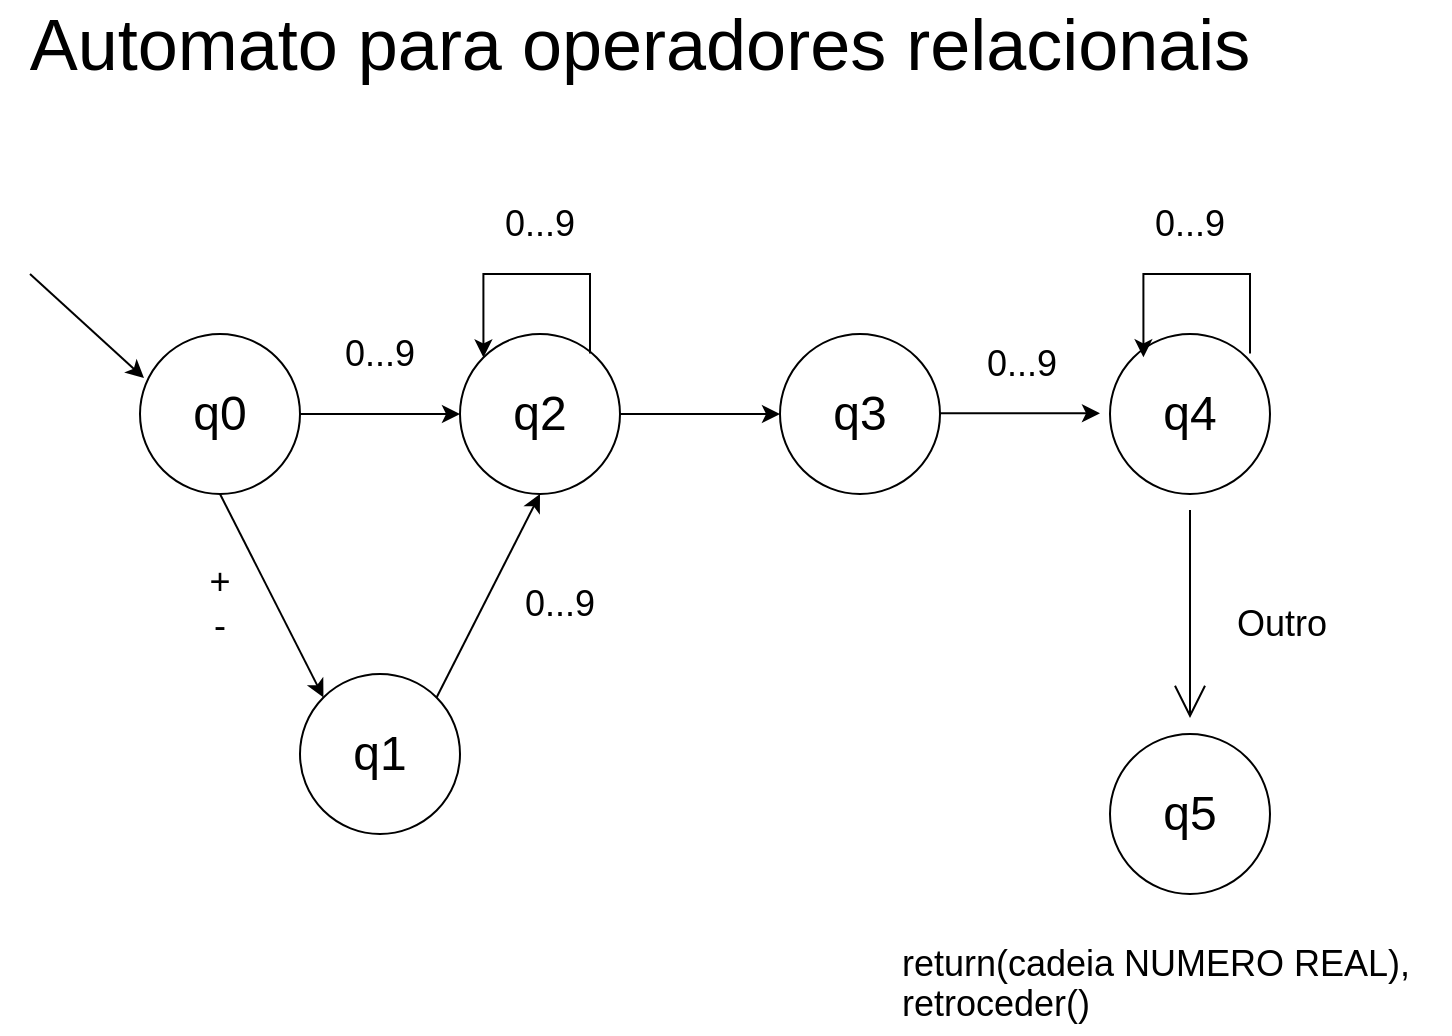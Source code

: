 <mxfile version="18.0.6" type="device"><diagram id="k-xO20qY_OcDulJQbsgA" name="Página-1"><mxGraphModel dx="1330" dy="1376" grid="1" gridSize="10" guides="1" tooltips="1" connect="1" arrows="1" fold="1" page="1" pageScale="1" pageWidth="827" pageHeight="1169" math="0" shadow="0"><root><mxCell id="0"/><mxCell id="1" parent="0"/><mxCell id="ZyzuRHxb8MrdV4X4LxsM-8" value="" style="edgeStyle=orthogonalEdgeStyle;rounded=0;orthogonalLoop=1;jettySize=auto;html=1;" parent="1" source="ZyzuRHxb8MrdV4X4LxsM-6" target="ZyzuRHxb8MrdV4X4LxsM-7" edge="1"><mxGeometry relative="1" as="geometry"/></mxCell><mxCell id="ZyzuRHxb8MrdV4X4LxsM-6" value="" style="ellipse;whiteSpace=wrap;html=1;aspect=fixed;" parent="1" vertex="1"><mxGeometry x="159" y="250" width="80" height="80" as="geometry"/></mxCell><mxCell id="ZyzuRHxb8MrdV4X4LxsM-16" value="" style="edgeStyle=orthogonalEdgeStyle;rounded=0;orthogonalLoop=1;jettySize=auto;html=1;fontSize=24;" parent="1" source="ZyzuRHxb8MrdV4X4LxsM-7" target="ZyzuRHxb8MrdV4X4LxsM-15" edge="1"><mxGeometry relative="1" as="geometry"/></mxCell><mxCell id="ZyzuRHxb8MrdV4X4LxsM-7" value="" style="ellipse;whiteSpace=wrap;html=1;aspect=fixed;" parent="1" vertex="1"><mxGeometry x="319" y="250" width="80" height="80" as="geometry"/></mxCell><mxCell id="ZyzuRHxb8MrdV4X4LxsM-10" value="" style="endArrow=classic;html=1;rounded=0;entryX=0.025;entryY=0.275;entryDx=0;entryDy=0;entryPerimeter=0;" parent="1" target="ZyzuRHxb8MrdV4X4LxsM-6" edge="1"><mxGeometry width="50" height="50" relative="1" as="geometry"><mxPoint x="104" y="220" as="sourcePoint"/><mxPoint x="229" y="260" as="targetPoint"/></mxGeometry></mxCell><mxCell id="ZyzuRHxb8MrdV4X4LxsM-12" value="&lt;font style=&quot;font-size: 24px;&quot;&gt;q0&lt;/font&gt;" style="text;html=1;strokeColor=none;fillColor=none;align=center;verticalAlign=middle;whiteSpace=wrap;rounded=0;" parent="1" vertex="1"><mxGeometry x="169" y="275" width="60" height="30" as="geometry"/></mxCell><mxCell id="ZyzuRHxb8MrdV4X4LxsM-15" value="" style="ellipse;whiteSpace=wrap;html=1;aspect=fixed;" parent="1" vertex="1"><mxGeometry x="479" y="250" width="80" height="80" as="geometry"/></mxCell><mxCell id="ZyzuRHxb8MrdV4X4LxsM-13" value="&lt;font style=&quot;font-size: 24px;&quot;&gt;q2&lt;/font&gt;" style="text;html=1;strokeColor=none;fillColor=none;align=center;verticalAlign=middle;whiteSpace=wrap;rounded=0;" parent="1" vertex="1"><mxGeometry x="329" y="275" width="60" height="30" as="geometry"/></mxCell><mxCell id="ZyzuRHxb8MrdV4X4LxsM-24" value="&lt;font style=&quot;font-size: 24px;&quot;&gt;q3&lt;/font&gt;" style="text;html=1;strokeColor=none;fillColor=none;align=center;verticalAlign=middle;whiteSpace=wrap;rounded=0;" parent="1" vertex="1"><mxGeometry x="489" y="275" width="60" height="30" as="geometry"/></mxCell><mxCell id="cR7s-xp0T8hH0WgQLpEf-39" value="" style="endArrow=classic;html=1;rounded=0;exitX=0.5;exitY=1;exitDx=0;exitDy=0;entryX=0;entryY=0;entryDx=0;entryDy=0;" parent="1" source="ZyzuRHxb8MrdV4X4LxsM-6" target="cR7s-xp0T8hH0WgQLpEf-40" edge="1"><mxGeometry width="50" height="50" relative="1" as="geometry"><mxPoint x="184.0" y="330.0" as="sourcePoint"/><mxPoint x="244" y="620" as="targetPoint"/></mxGeometry></mxCell><mxCell id="cR7s-xp0T8hH0WgQLpEf-40" value="" style="ellipse;whiteSpace=wrap;html=1;aspect=fixed;" parent="1" vertex="1"><mxGeometry x="239" y="420" width="80" height="80" as="geometry"/></mxCell><mxCell id="cR7s-xp0T8hH0WgQLpEf-42" value="&lt;font style=&quot;font-size: 24px;&quot;&gt;q1&lt;/font&gt;" style="text;html=1;strokeColor=none;fillColor=none;align=center;verticalAlign=middle;whiteSpace=wrap;rounded=0;" parent="1" vertex="1"><mxGeometry x="249" y="445" width="60" height="30" as="geometry"/></mxCell><mxCell id="cR7s-xp0T8hH0WgQLpEf-49" value="&lt;font style=&quot;font-size: 36px;&quot;&gt;Automato para operadores relacionais&amp;nbsp;&lt;/font&gt;" style="text;html=1;strokeColor=none;fillColor=none;align=center;verticalAlign=middle;whiteSpace=wrap;rounded=0;" parent="1" vertex="1"><mxGeometry x="89" y="90" width="650" height="30" as="geometry"/></mxCell><mxCell id="I6xtOKOSjGeeYeldycJy-1" value="" style="endArrow=classic;html=1;rounded=0;exitX=1;exitY=0;exitDx=0;exitDy=0;entryX=0.5;entryY=1;entryDx=0;entryDy=0;" edge="1" parent="1" source="cR7s-xp0T8hH0WgQLpEf-40" target="ZyzuRHxb8MrdV4X4LxsM-7"><mxGeometry width="50" height="50" relative="1" as="geometry"><mxPoint x="247" y="340" as="sourcePoint"/><mxPoint x="320.68" y="427.36" as="targetPoint"/></mxGeometry></mxCell><mxCell id="I6xtOKOSjGeeYeldycJy-2" value="" style="edgeStyle=orthogonalEdgeStyle;rounded=0;orthogonalLoop=1;jettySize=auto;html=1;fontSize=24;" edge="1" parent="1"><mxGeometry relative="1" as="geometry"><mxPoint x="559.0" y="289.63" as="sourcePoint"/><mxPoint x="639" y="289.63" as="targetPoint"/></mxGeometry></mxCell><mxCell id="I6xtOKOSjGeeYeldycJy-6" value="" style="edgeStyle=none;curved=1;rounded=0;orthogonalLoop=1;jettySize=auto;html=1;endArrow=open;startSize=14;endSize=14;sourcePerimeterSpacing=8;targetPerimeterSpacing=8;" edge="1" parent="1" source="I6xtOKOSjGeeYeldycJy-3" target="I6xtOKOSjGeeYeldycJy-5"><mxGeometry relative="1" as="geometry"/></mxCell><mxCell id="I6xtOKOSjGeeYeldycJy-3" value="" style="ellipse;whiteSpace=wrap;html=1;aspect=fixed;" vertex="1" parent="1"><mxGeometry x="644" y="250" width="80" height="80" as="geometry"/></mxCell><mxCell id="I6xtOKOSjGeeYeldycJy-4" value="&lt;font style=&quot;font-size: 24px;&quot;&gt;q4&lt;/font&gt;" style="text;html=1;strokeColor=none;fillColor=none;align=center;verticalAlign=middle;whiteSpace=wrap;rounded=0;" vertex="1" parent="1"><mxGeometry x="654" y="275" width="60" height="30" as="geometry"/></mxCell><mxCell id="I6xtOKOSjGeeYeldycJy-5" value="" style="ellipse;whiteSpace=wrap;html=1;aspect=fixed;hachureGap=4;" vertex="1" parent="1"><mxGeometry x="644" y="450" width="80" height="80" as="geometry"/></mxCell><mxCell id="I6xtOKOSjGeeYeldycJy-7" value="&lt;font style=&quot;font-size: 24px;&quot;&gt;q5&lt;/font&gt;" style="text;html=1;strokeColor=none;fillColor=none;align=center;verticalAlign=middle;whiteSpace=wrap;rounded=0;" vertex="1" parent="1"><mxGeometry x="654" y="475" width="60" height="30" as="geometry"/></mxCell><mxCell id="I6xtOKOSjGeeYeldycJy-8" value="&lt;font style=&quot;font-size: 18px;&quot;&gt;0...9&lt;/font&gt;" style="text;strokeColor=none;fillColor=none;html=1;align=center;verticalAlign=middle;whiteSpace=wrap;rounded=0;hachureGap=4;" vertex="1" parent="1"><mxGeometry x="249" y="245" width="60" height="30" as="geometry"/></mxCell><mxCell id="I6xtOKOSjGeeYeldycJy-9" value="&lt;font style=&quot;font-size: 18px;&quot;&gt;+&lt;br&gt;-&lt;br&gt;&lt;/font&gt;" style="text;strokeColor=none;fillColor=none;html=1;align=center;verticalAlign=middle;whiteSpace=wrap;rounded=0;hachureGap=4;" vertex="1" parent="1"><mxGeometry x="169" y="370" width="60" height="30" as="geometry"/></mxCell><mxCell id="I6xtOKOSjGeeYeldycJy-10" value="&lt;font style=&quot;font-size: 18px;&quot;&gt;0...9&lt;/font&gt;" style="text;strokeColor=none;fillColor=none;html=1;align=center;verticalAlign=middle;whiteSpace=wrap;rounded=0;hachureGap=4;" vertex="1" parent="1"><mxGeometry x="339" y="370" width="60" height="30" as="geometry"/></mxCell><mxCell id="I6xtOKOSjGeeYeldycJy-18" value="" style="edgeStyle=orthogonalEdgeStyle;rounded=0;orthogonalLoop=1;jettySize=auto;html=1;entryX=0;entryY=0;entryDx=0;entryDy=0;" edge="1" parent="1" target="ZyzuRHxb8MrdV4X4LxsM-7"><mxGeometry relative="1" as="geometry"><mxPoint x="384" y="259.76" as="sourcePoint"/><mxPoint x="334" y="220" as="targetPoint"/><Array as="points"><mxPoint x="384" y="220"/><mxPoint x="331" y="220"/></Array></mxGeometry></mxCell><mxCell id="I6xtOKOSjGeeYeldycJy-19" value="&lt;font style=&quot;font-size: 18px;&quot;&gt;0...9&lt;/font&gt;" style="text;strokeColor=none;fillColor=none;html=1;align=center;verticalAlign=middle;whiteSpace=wrap;rounded=0;hachureGap=4;" vertex="1" parent="1"><mxGeometry x="329" y="180" width="60" height="30" as="geometry"/></mxCell><mxCell id="I6xtOKOSjGeeYeldycJy-20" value="" style="edgeStyle=orthogonalEdgeStyle;rounded=0;orthogonalLoop=1;jettySize=auto;html=1;entryX=0;entryY=0;entryDx=0;entryDy=0;" edge="1" parent="1"><mxGeometry relative="1" as="geometry"><mxPoint x="714" y="259.7" as="sourcePoint"/><mxPoint x="660.716" y="261.656" as="targetPoint"/><Array as="points"><mxPoint x="714" y="219.94"/><mxPoint x="661" y="219.94"/></Array></mxGeometry></mxCell><mxCell id="I6xtOKOSjGeeYeldycJy-21" value="&lt;font style=&quot;font-size: 18px;&quot;&gt;0...9&lt;/font&gt;" style="text;strokeColor=none;fillColor=none;html=1;align=center;verticalAlign=middle;whiteSpace=wrap;rounded=0;hachureGap=4;" vertex="1" parent="1"><mxGeometry x="570" y="250" width="60" height="30" as="geometry"/></mxCell><mxCell id="I6xtOKOSjGeeYeldycJy-22" value="&lt;font style=&quot;font-size: 18px;&quot;&gt;0...9&lt;/font&gt;" style="text;strokeColor=none;fillColor=none;html=1;align=center;verticalAlign=middle;whiteSpace=wrap;rounded=0;hachureGap=4;" vertex="1" parent="1"><mxGeometry x="654" y="180" width="60" height="30" as="geometry"/></mxCell><mxCell id="I6xtOKOSjGeeYeldycJy-23" value="&lt;font style=&quot;font-size: 18px;&quot;&gt;Outro&lt;/font&gt;" style="text;strokeColor=none;fillColor=none;html=1;align=center;verticalAlign=middle;whiteSpace=wrap;rounded=0;hachureGap=4;" vertex="1" parent="1"><mxGeometry x="700" y="380" width="60" height="30" as="geometry"/></mxCell><mxCell id="I6xtOKOSjGeeYeldycJy-24" value="&lt;font style=&quot;font-size: 18px;&quot;&gt;return(cadeia NUMERO REAL),&lt;/font&gt;" style="text;strokeColor=none;fillColor=none;html=1;align=center;verticalAlign=middle;whiteSpace=wrap;rounded=0;hachureGap=4;" vertex="1" parent="1"><mxGeometry x="520" y="550" width="294" height="30" as="geometry"/></mxCell><mxCell id="I6xtOKOSjGeeYeldycJy-25" value="&lt;span style=&quot;font-size: 18px;&quot;&gt;retroceder()&lt;/span&gt;" style="text;strokeColor=none;fillColor=none;html=1;align=center;verticalAlign=middle;whiteSpace=wrap;rounded=0;hachureGap=4;" vertex="1" parent="1"><mxGeometry x="440" y="570" width="294" height="30" as="geometry"/></mxCell></root></mxGraphModel></diagram></mxfile>